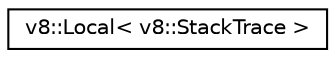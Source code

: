 digraph "Graphical Class Hierarchy"
{
  edge [fontname="Helvetica",fontsize="10",labelfontname="Helvetica",labelfontsize="10"];
  node [fontname="Helvetica",fontsize="10",shape=record];
  rankdir="LR";
  Node1 [label="v8::Local\< v8::StackTrace \>",height=0.2,width=0.4,color="black", fillcolor="white", style="filled",URL="$classv8_1_1Local.html"];
}

